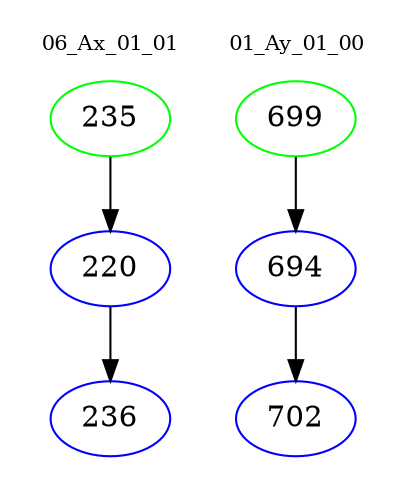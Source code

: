 digraph{
subgraph cluster_0 {
color = white
label = "06_Ax_01_01";
fontsize=10;
T0_235 [label="235", color="green"]
T0_235 -> T0_220 [color="black"]
T0_220 [label="220", color="blue"]
T0_220 -> T0_236 [color="black"]
T0_236 [label="236", color="blue"]
}
subgraph cluster_1 {
color = white
label = "01_Ay_01_00";
fontsize=10;
T1_699 [label="699", color="green"]
T1_699 -> T1_694 [color="black"]
T1_694 [label="694", color="blue"]
T1_694 -> T1_702 [color="black"]
T1_702 [label="702", color="blue"]
}
}
